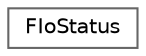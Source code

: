 digraph "Graphical Class Hierarchy"
{
 // INTERACTIVE_SVG=YES
 // LATEX_PDF_SIZE
  bgcolor="transparent";
  edge [fontname=Helvetica,fontsize=10,labelfontname=Helvetica,labelfontsize=10];
  node [fontname=Helvetica,fontsize=10,shape=box,height=0.2,width=0.4];
  rankdir="LR";
  Node0 [id="Node000000",label="FIoStatus",height=0.2,width=0.4,color="grey40", fillcolor="white", style="filled",URL="$d0/d24/classFIoStatus.html",tooltip="I/O status with error code and message."];
}
